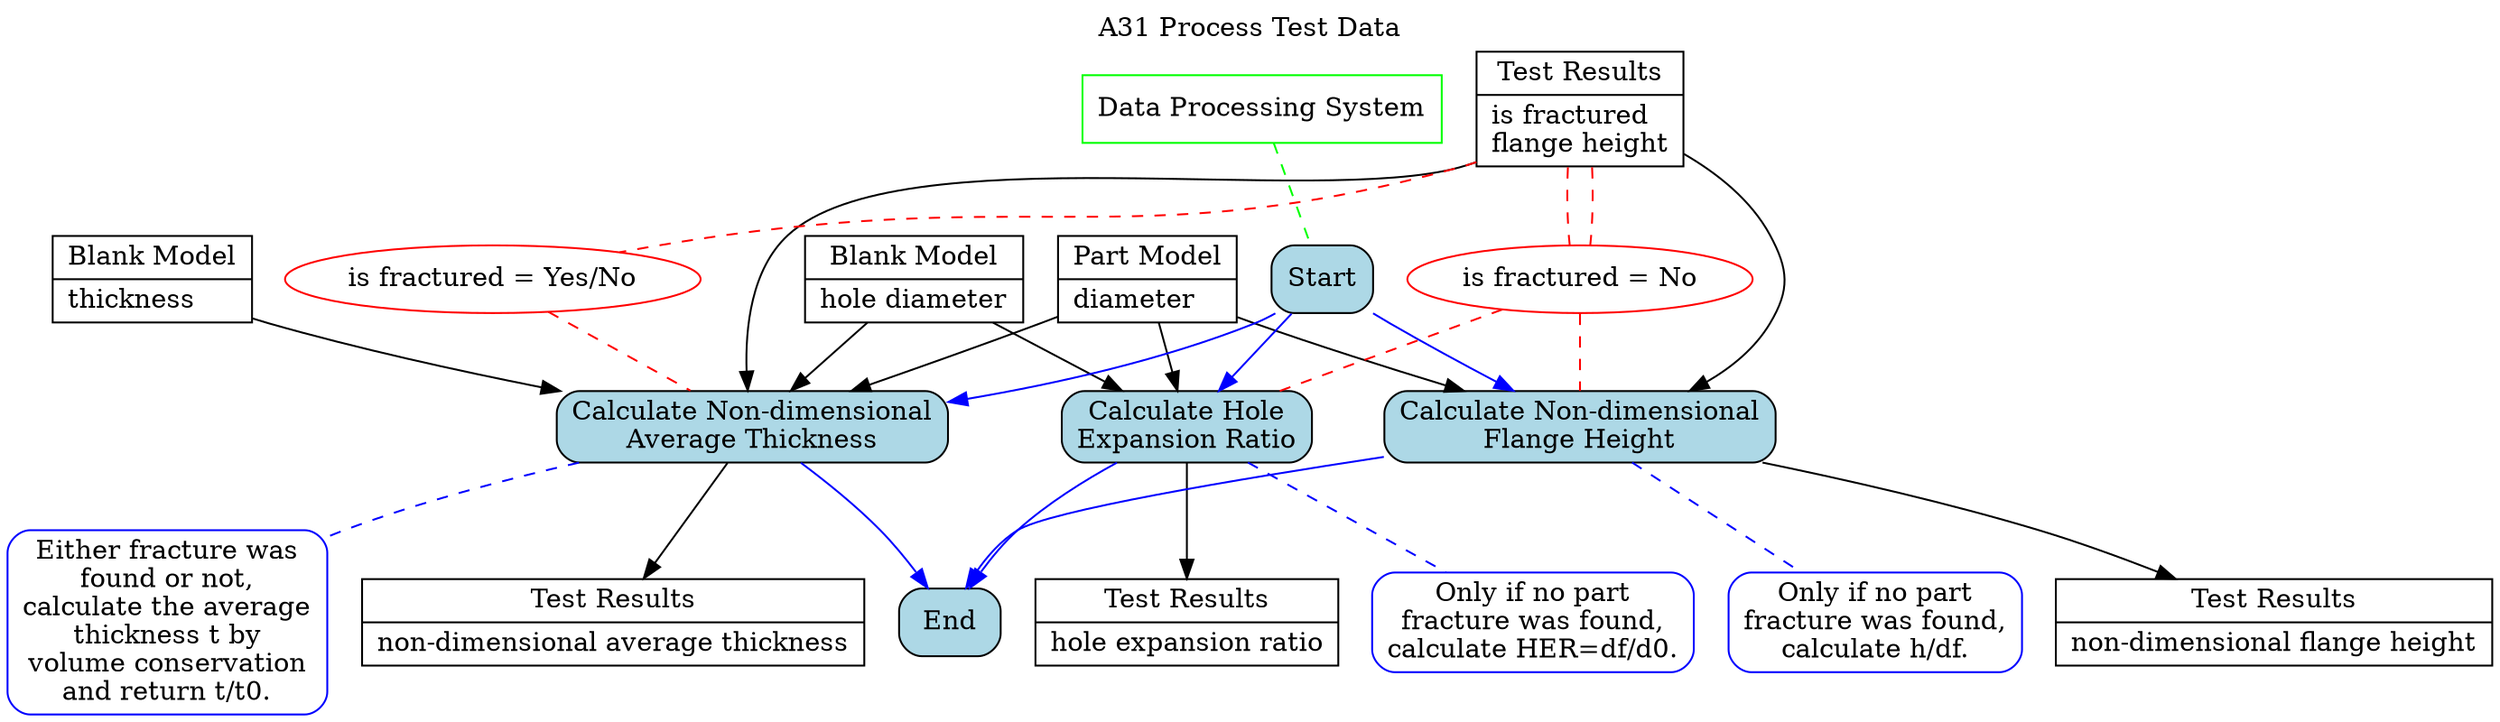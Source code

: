 digraph behaviourmodel {

# activity title
labelloc="t"
label="A31 Process Test Data"

# inputs and outputs
node [shape=record, style=filled, fillcolor=white, color=black]
t0 [label="{Blank Model|thickness\l}"];
d0 [label="{Blank Model|hole diameter\l}"];
part [label="{Part Model|diameter\l}"];
h [label="{Test Results|is fractured\lflange height\l}"];
her [label="{Test Results|hole expansion ratio\l}"];
h_df [label="{Test Results|non-dimensional flange height\l}"];
t_t0 [label="{Test Results|non-dimensional average thickness\l}"];

# mechanisms
node [shape=box, style=filled, fillcolor=white, color=green]
m1 [label="Data Processing System"]

# tasks definition
node [shape=box, style="filled, rounded", fillcolor=lightblue, color=black]
Start
t1 [label="Calculate Hole\nExpansion Ratio"]
t2 [label="Calculate Non-dimensional\nFlange Height"]
t3 [label="Calculate Non-dimensional\nAverage Thickness"]
End

# rules
node [shape=box, style="filled, rounded", fillcolor=white, color=blue]
r1 [label="Only if no part\nfracture was found,\ncalculate HER=df/d0."]
r2 [label="Only if no part\nfracture was found,\ncalculate h/df."]
r3 [label="Either fracture was\nfound or not,\ncalculate the average\nthickness t by\nvolume conservation\nand return t/t0."]

# attaching rules
edge [dir=none, color=blue, style=dashed]
t1 -> r1
t2 -> r2
t3 -> r3

# task sequence
edge [dir=forward, color=blue, fontcolor=blue, style=solid]
Start -> {t1, t2, t3} -> End

# attaching mechanisms
edge [dir=none, color=green, style=dashed]
m1 -> Start

# attaching inputs and outputs
edge [dir=forward, color=black, fontcolor=black, style=solid]
{d0, part} -> t1 -> her
{part, h} -> t2 -> h_df
{d0, t0, part, h} -> t3 -> t_t0

# constraints
node [shape=ellipse, style=filled, fillcolor=white, color=red]
c1 [label="is fractured = No"]
c2 [label="is fractured = Yes/No"]

# attaching constraints
edge [dir=none, color=red, style=dashed]
h -> c1 -> t1
h -> c1 -> t2
h -> c2 -> t3

}

